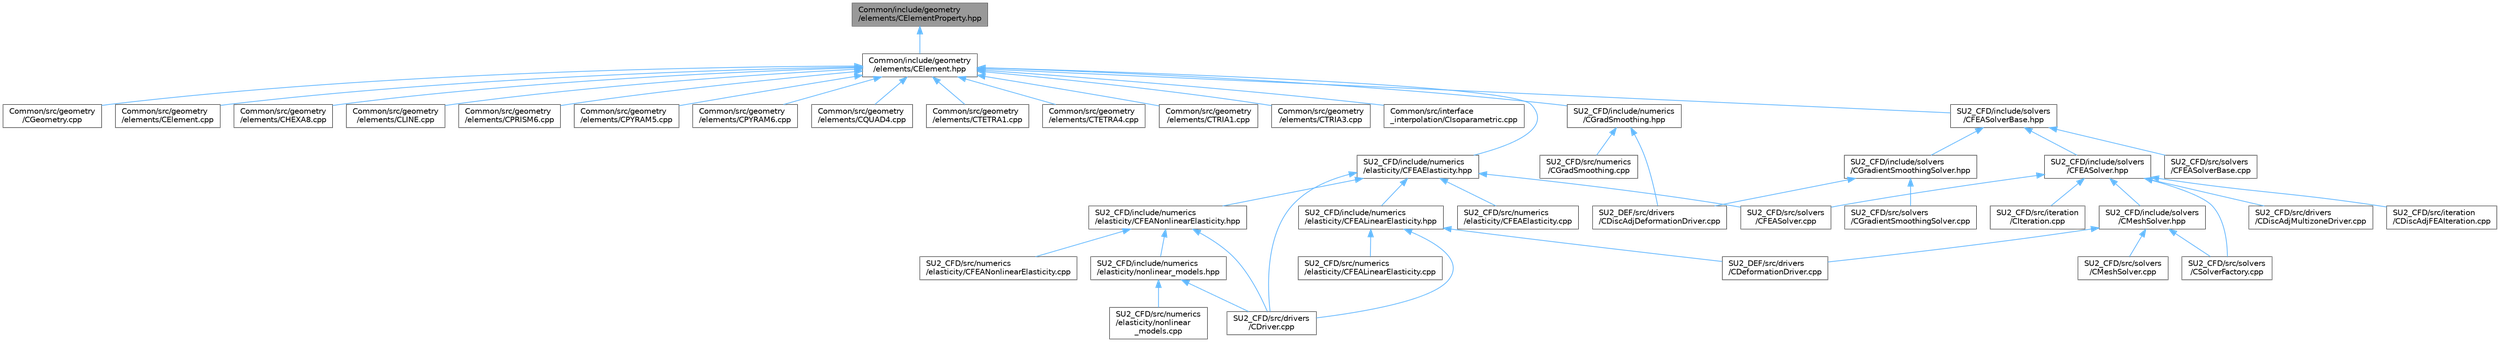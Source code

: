 digraph "Common/include/geometry/elements/CElementProperty.hpp"
{
 // LATEX_PDF_SIZE
  bgcolor="transparent";
  edge [fontname=Helvetica,fontsize=10,labelfontname=Helvetica,labelfontsize=10];
  node [fontname=Helvetica,fontsize=10,shape=box,height=0.2,width=0.4];
  Node1 [id="Node000001",label="Common/include/geometry\l/elements/CElementProperty.hpp",height=0.2,width=0.4,color="gray40", fillcolor="grey60", style="filled", fontcolor="black",tooltip="Light classes to define finite element properties."];
  Node1 -> Node2 [id="edge1_Node000001_Node000002",dir="back",color="steelblue1",style="solid",tooltip=" "];
  Node2 [id="Node000002",label="Common/include/geometry\l/elements/CElement.hpp",height=0.2,width=0.4,color="grey40", fillcolor="white", style="filled",URL="$CElement_8hpp.html",tooltip="Main header of the Finite Element structure declaring the abstract interface and the available finite..."];
  Node2 -> Node3 [id="edge2_Node000002_Node000003",dir="back",color="steelblue1",style="solid",tooltip=" "];
  Node3 [id="Node000003",label="Common/src/geometry\l/CGeometry.cpp",height=0.2,width=0.4,color="grey40", fillcolor="white", style="filled",URL="$CGeometry_8cpp.html",tooltip="Implementation of the base geometry class."];
  Node2 -> Node4 [id="edge3_Node000002_Node000004",dir="back",color="steelblue1",style="solid",tooltip=" "];
  Node4 [id="Node000004",label="Common/src/geometry\l/elements/CElement.cpp",height=0.2,width=0.4,color="grey40", fillcolor="white", style="filled",URL="$CElement_8cpp.html",tooltip="Definition of the Finite Element structure (elements)"];
  Node2 -> Node5 [id="edge4_Node000002_Node000005",dir="back",color="steelblue1",style="solid",tooltip=" "];
  Node5 [id="Node000005",label="Common/src/geometry\l/elements/CHEXA8.cpp",height=0.2,width=0.4,color="grey40", fillcolor="white", style="filled",URL="$CHEXA8_8cpp.html",tooltip="Definition of 8-node hexa element with 8 Gauss points."];
  Node2 -> Node6 [id="edge5_Node000002_Node000006",dir="back",color="steelblue1",style="solid",tooltip=" "];
  Node6 [id="Node000006",label="Common/src/geometry\l/elements/CLINE.cpp",height=0.2,width=0.4,color="grey40", fillcolor="white", style="filled",URL="$CLINE_8cpp.html",tooltip="Definition of the 2-node line element with two Gauss points."];
  Node2 -> Node7 [id="edge6_Node000002_Node000007",dir="back",color="steelblue1",style="solid",tooltip=" "];
  Node7 [id="Node000007",label="Common/src/geometry\l/elements/CPRISM6.cpp",height=0.2,width=0.4,color="grey40", fillcolor="white", style="filled",URL="$CPRISM6_8cpp.html",tooltip="Definition of the 6-node triangular prism element with 6 Gauss points."];
  Node2 -> Node8 [id="edge7_Node000002_Node000008",dir="back",color="steelblue1",style="solid",tooltip=" "];
  Node8 [id="Node000008",label="Common/src/geometry\l/elements/CPYRAM5.cpp",height=0.2,width=0.4,color="grey40", fillcolor="white", style="filled",URL="$CPYRAM5_8cpp.html",tooltip="Definition of 5-node pyramid element with 5 Gauss points."];
  Node2 -> Node9 [id="edge8_Node000002_Node000009",dir="back",color="steelblue1",style="solid",tooltip=" "];
  Node9 [id="Node000009",label="Common/src/geometry\l/elements/CPYRAM6.cpp",height=0.2,width=0.4,color="grey40", fillcolor="white", style="filled",URL="$CPYRAM6_8cpp.html",tooltip="Definition of 5-node pyramid element with 6 Gauss points."];
  Node2 -> Node10 [id="edge9_Node000002_Node000010",dir="back",color="steelblue1",style="solid",tooltip=" "];
  Node10 [id="Node000010",label="Common/src/geometry\l/elements/CQUAD4.cpp",height=0.2,width=0.4,color="grey40", fillcolor="white", style="filled",URL="$CQUAD4_8cpp.html",tooltip="Definition of the 4-node quadrilateral element with 4 Gauss points."];
  Node2 -> Node11 [id="edge10_Node000002_Node000011",dir="back",color="steelblue1",style="solid",tooltip=" "];
  Node11 [id="Node000011",label="Common/src/geometry\l/elements/CTETRA1.cpp",height=0.2,width=0.4,color="grey40", fillcolor="white", style="filled",URL="$CTETRA1_8cpp.html",tooltip="Definition of 4-node tetra element with 1 Gauss point."];
  Node2 -> Node12 [id="edge11_Node000002_Node000012",dir="back",color="steelblue1",style="solid",tooltip=" "];
  Node12 [id="Node000012",label="Common/src/geometry\l/elements/CTETRA4.cpp",height=0.2,width=0.4,color="grey40", fillcolor="white", style="filled",URL="$CTETRA4_8cpp.html",tooltip="Definition of 4-node tetrahedral element with 4 Gauss point."];
  Node2 -> Node13 [id="edge12_Node000002_Node000013",dir="back",color="steelblue1",style="solid",tooltip=" "];
  Node13 [id="Node000013",label="Common/src/geometry\l/elements/CTRIA1.cpp",height=0.2,width=0.4,color="grey40", fillcolor="white", style="filled",URL="$CTRIA1_8cpp.html",tooltip="Definition of the 3-node triangular element with one Gauss point."];
  Node2 -> Node14 [id="edge13_Node000002_Node000014",dir="back",color="steelblue1",style="solid",tooltip=" "];
  Node14 [id="Node000014",label="Common/src/geometry\l/elements/CTRIA3.cpp",height=0.2,width=0.4,color="grey40", fillcolor="white", style="filled",URL="$CTRIA3_8cpp.html",tooltip="Definition of the 3-node triangular element with three Gauss points."];
  Node2 -> Node15 [id="edge14_Node000002_Node000015",dir="back",color="steelblue1",style="solid",tooltip=" "];
  Node15 [id="Node000015",label="Common/src/interface\l_interpolation/CIsoparametric.cpp",height=0.2,width=0.4,color="grey40", fillcolor="white", style="filled",URL="$CIsoparametric_8cpp.html",tooltip="Implementation isoparametric interpolation (using FE shape functions)."];
  Node2 -> Node16 [id="edge15_Node000002_Node000016",dir="back",color="steelblue1",style="solid",tooltip=" "];
  Node16 [id="Node000016",label="SU2_CFD/include/numerics\l/CGradSmoothing.hpp",height=0.2,width=0.4,color="grey40", fillcolor="white", style="filled",URL="$CGradSmoothing_8hpp.html",tooltip="Declarations and inlines of the numerics class for gradient smoothing."];
  Node16 -> Node17 [id="edge16_Node000016_Node000017",dir="back",color="steelblue1",style="solid",tooltip=" "];
  Node17 [id="Node000017",label="SU2_CFD/src/numerics\l/CGradSmoothing.cpp",height=0.2,width=0.4,color="grey40", fillcolor="white", style="filled",URL="$CGradSmoothing_8cpp.html",tooltip="Numerics for gradient smoothing problems."];
  Node16 -> Node18 [id="edge17_Node000016_Node000018",dir="back",color="steelblue1",style="solid",tooltip=" "];
  Node18 [id="Node000018",label="SU2_DEF/src/drivers\l/CDiscAdjDeformationDriver.cpp",height=0.2,width=0.4,color="grey40", fillcolor="white", style="filled",URL="$CDiscAdjDeformationDriver_8cpp.html",tooltip="Main subroutines for driving the projection of sensitivities."];
  Node2 -> Node19 [id="edge18_Node000002_Node000019",dir="back",color="steelblue1",style="solid",tooltip=" "];
  Node19 [id="Node000019",label="SU2_CFD/include/numerics\l/elasticity/CFEAElasticity.hpp",height=0.2,width=0.4,color="grey40", fillcolor="white", style="filled",URL="$CFEAElasticity_8hpp.html",tooltip="Declaration and inlines of the base class for elasticity problems."];
  Node19 -> Node20 [id="edge19_Node000019_Node000020",dir="back",color="steelblue1",style="solid",tooltip=" "];
  Node20 [id="Node000020",label="SU2_CFD/include/numerics\l/elasticity/CFEALinearElasticity.hpp",height=0.2,width=0.4,color="grey40", fillcolor="white", style="filled",URL="$CFEALinearElasticity_8hpp.html",tooltip="Declaration and inlines of the linear elasticity FE numerics class."];
  Node20 -> Node21 [id="edge20_Node000020_Node000021",dir="back",color="steelblue1",style="solid",tooltip=" "];
  Node21 [id="Node000021",label="SU2_CFD/src/drivers\l/CDriver.cpp",height=0.2,width=0.4,color="grey40", fillcolor="white", style="filled",URL="$CDriver_8cpp.html",tooltip="The main subroutines for driving single or multi-zone problems."];
  Node20 -> Node22 [id="edge21_Node000020_Node000022",dir="back",color="steelblue1",style="solid",tooltip=" "];
  Node22 [id="Node000022",label="SU2_CFD/src/numerics\l/elasticity/CFEALinearElasticity.cpp",height=0.2,width=0.4,color="grey40", fillcolor="white", style="filled",URL="$CFEALinearElasticity_8cpp.html",tooltip="Classes for linear elasticity problems."];
  Node20 -> Node23 [id="edge22_Node000020_Node000023",dir="back",color="steelblue1",style="solid",tooltip=" "];
  Node23 [id="Node000023",label="SU2_DEF/src/drivers\l/CDeformationDriver.cpp",height=0.2,width=0.4,color="grey40", fillcolor="white", style="filled",URL="$CDeformationDriver_8cpp.html",tooltip="Main subroutines for driving the mesh deformation."];
  Node19 -> Node24 [id="edge23_Node000019_Node000024",dir="back",color="steelblue1",style="solid",tooltip=" "];
  Node24 [id="Node000024",label="SU2_CFD/include/numerics\l/elasticity/CFEANonlinearElasticity.hpp",height=0.2,width=0.4,color="grey40", fillcolor="white", style="filled",URL="$CFEANonlinearElasticity_8hpp.html",tooltip="Declaration and inlines of the nonlinear elasticity FE numerics class."];
  Node24 -> Node25 [id="edge24_Node000024_Node000025",dir="back",color="steelblue1",style="solid",tooltip=" "];
  Node25 [id="Node000025",label="SU2_CFD/include/numerics\l/elasticity/nonlinear_models.hpp",height=0.2,width=0.4,color="grey40", fillcolor="white", style="filled",URL="$nonlinear__models_8hpp.html",tooltip="Declarations of nonlinear constitutive models."];
  Node25 -> Node21 [id="edge25_Node000025_Node000021",dir="back",color="steelblue1",style="solid",tooltip=" "];
  Node25 -> Node26 [id="edge26_Node000025_Node000026",dir="back",color="steelblue1",style="solid",tooltip=" "];
  Node26 [id="Node000026",label="SU2_CFD/src/numerics\l/elasticity/nonlinear\l_models.cpp",height=0.2,width=0.4,color="grey40", fillcolor="white", style="filled",URL="$nonlinear__models_8cpp.html",tooltip="Definition of nonlinear constitutive models."];
  Node24 -> Node21 [id="edge27_Node000024_Node000021",dir="back",color="steelblue1",style="solid",tooltip=" "];
  Node24 -> Node27 [id="edge28_Node000024_Node000027",dir="back",color="steelblue1",style="solid",tooltip=" "];
  Node27 [id="Node000027",label="SU2_CFD/src/numerics\l/elasticity/CFEANonlinearElasticity.cpp",height=0.2,width=0.4,color="grey40", fillcolor="white", style="filled",URL="$CFEANonlinearElasticity_8cpp.html",tooltip="This file contains the routines for setting the tangent matrix and residual of a FEM nonlinear elasti..."];
  Node19 -> Node21 [id="edge29_Node000019_Node000021",dir="back",color="steelblue1",style="solid",tooltip=" "];
  Node19 -> Node28 [id="edge30_Node000019_Node000028",dir="back",color="steelblue1",style="solid",tooltip=" "];
  Node28 [id="Node000028",label="SU2_CFD/src/numerics\l/elasticity/CFEAElasticity.cpp",height=0.2,width=0.4,color="grey40", fillcolor="white", style="filled",URL="$CFEAElasticity_8cpp.html",tooltip="Base class for all elasticity problems."];
  Node19 -> Node29 [id="edge31_Node000019_Node000029",dir="back",color="steelblue1",style="solid",tooltip=" "];
  Node29 [id="Node000029",label="SU2_CFD/src/solvers\l/CFEASolver.cpp",height=0.2,width=0.4,color="grey40", fillcolor="white", style="filled",URL="$CFEASolver_8cpp.html",tooltip="Main subroutines for solving direct FEM elasticity problems."];
  Node2 -> Node30 [id="edge32_Node000002_Node000030",dir="back",color="steelblue1",style="solid",tooltip=" "];
  Node30 [id="Node000030",label="SU2_CFD/include/solvers\l/CFEASolverBase.hpp",height=0.2,width=0.4,color="grey40", fillcolor="white", style="filled",URL="$CFEASolverBase_8hpp.html",tooltip=" "];
  Node30 -> Node31 [id="edge33_Node000030_Node000031",dir="back",color="steelblue1",style="solid",tooltip=" "];
  Node31 [id="Node000031",label="SU2_CFD/include/solvers\l/CFEASolver.hpp",height=0.2,width=0.4,color="grey40", fillcolor="white", style="filled",URL="$CFEASolver_8hpp.html",tooltip="Finite element solver for elasticity problems."];
  Node31 -> Node32 [id="edge34_Node000031_Node000032",dir="back",color="steelblue1",style="solid",tooltip=" "];
  Node32 [id="Node000032",label="SU2_CFD/include/solvers\l/CMeshSolver.hpp",height=0.2,width=0.4,color="grey40", fillcolor="white", style="filled",URL="$CMeshSolver_8hpp.html",tooltip="Declaration and inlines of the class to compute the the discrete adjoint of the linear-elastic mesh s..."];
  Node32 -> Node33 [id="edge35_Node000032_Node000033",dir="back",color="steelblue1",style="solid",tooltip=" "];
  Node33 [id="Node000033",label="SU2_CFD/src/solvers\l/CMeshSolver.cpp",height=0.2,width=0.4,color="grey40", fillcolor="white", style="filled",URL="$CMeshSolver_8cpp.html",tooltip="Main subroutines to solve moving meshes using a pseudo-linear elastic approach."];
  Node32 -> Node34 [id="edge36_Node000032_Node000034",dir="back",color="steelblue1",style="solid",tooltip=" "];
  Node34 [id="Node000034",label="SU2_CFD/src/solvers\l/CSolverFactory.cpp",height=0.2,width=0.4,color="grey40", fillcolor="white", style="filled",URL="$CSolverFactory_8cpp.html",tooltip="Main subroutines for CSolverFactoryclass."];
  Node32 -> Node23 [id="edge37_Node000032_Node000023",dir="back",color="steelblue1",style="solid",tooltip=" "];
  Node31 -> Node35 [id="edge38_Node000031_Node000035",dir="back",color="steelblue1",style="solid",tooltip=" "];
  Node35 [id="Node000035",label="SU2_CFD/src/drivers\l/CDiscAdjMultizoneDriver.cpp",height=0.2,width=0.4,color="grey40", fillcolor="white", style="filled",URL="$CDiscAdjMultizoneDriver_8cpp.html",tooltip="The main subroutines for driving adjoint multi-zone problems."];
  Node31 -> Node36 [id="edge39_Node000031_Node000036",dir="back",color="steelblue1",style="solid",tooltip=" "];
  Node36 [id="Node000036",label="SU2_CFD/src/iteration\l/CDiscAdjFEAIteration.cpp",height=0.2,width=0.4,color="grey40", fillcolor="white", style="filled",URL="$CDiscAdjFEAIteration_8cpp.html",tooltip="Main subroutines used by SU2_CFD."];
  Node31 -> Node37 [id="edge40_Node000031_Node000037",dir="back",color="steelblue1",style="solid",tooltip=" "];
  Node37 [id="Node000037",label="SU2_CFD/src/iteration\l/CIteration.cpp",height=0.2,width=0.4,color="grey40", fillcolor="white", style="filled",URL="$CIteration_8cpp.html",tooltip=" "];
  Node31 -> Node29 [id="edge41_Node000031_Node000029",dir="back",color="steelblue1",style="solid",tooltip=" "];
  Node31 -> Node34 [id="edge42_Node000031_Node000034",dir="back",color="steelblue1",style="solid",tooltip=" "];
  Node30 -> Node38 [id="edge43_Node000030_Node000038",dir="back",color="steelblue1",style="solid",tooltip=" "];
  Node38 [id="Node000038",label="SU2_CFD/include/solvers\l/CGradientSmoothingSolver.hpp",height=0.2,width=0.4,color="grey40", fillcolor="white", style="filled",URL="$CGradientSmoothingSolver_8hpp.html",tooltip="SOlver class for Sobolev smoothing of sensitivities."];
  Node38 -> Node39 [id="edge44_Node000038_Node000039",dir="back",color="steelblue1",style="solid",tooltip=" "];
  Node39 [id="Node000039",label="SU2_CFD/src/solvers\l/CGradientSmoothingSolver.cpp",height=0.2,width=0.4,color="grey40", fillcolor="white", style="filled",URL="$CGradientSmoothingSolver_8cpp.html",tooltip=" "];
  Node38 -> Node18 [id="edge45_Node000038_Node000018",dir="back",color="steelblue1",style="solid",tooltip=" "];
  Node30 -> Node40 [id="edge46_Node000030_Node000040",dir="back",color="steelblue1",style="solid",tooltip=" "];
  Node40 [id="Node000040",label="SU2_CFD/src/solvers\l/CFEASolverBase.cpp",height=0.2,width=0.4,color="grey40", fillcolor="white", style="filled",URL="$CFEASolverBase_8cpp.html",tooltip="Common class template for FEA solvers."];
}

